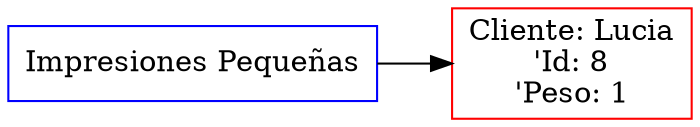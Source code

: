  digraph G {
 rankdir=LR;
 inicio [label="Impresiones Pequeñas", color="blue", shape="rectangle"];
 node0 [label="Cliente: Lucia\n'Id: 8\n'Peso: 1", color="red", shape="rectangle"];
 inicio -> node0 [dir="forward"];
 }
